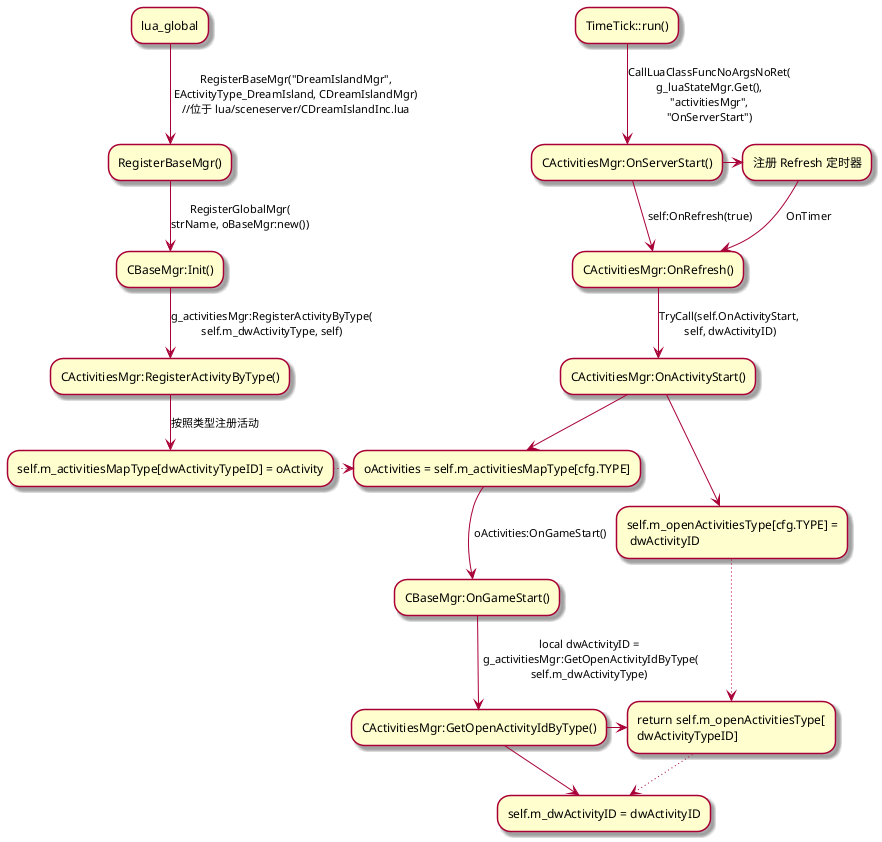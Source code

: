 @startuml ActivityInit
skin rose

' lua
lua_global -->[RegisterBaseMgr("DreamIslandMgr",\n EActivityType_DreamIsland, CDreamIslandMgr) \n//位于 lua/sceneserver/CDreamIslandInc.lua] "RegisterBaseMgr()" as RegBase
RegBase -->[RegisterGlobalMgr(\nstrName, oBaseMgr:new())] "CBaseMgr:Init()" as BaseMgrInit
BaseMgrInit -->[g_activitiesMgr:RegisterActivityByType(\nself.m_dwActivityType, self)] "CActivitiesMgr:RegisterActivityByType()" as RegActType
RegActType -->[按照类型注册活动] "self.m_activitiesMapType[dwActivityTypeID] = oActivity" as SetAct

"TimeTick::run()" -->[CallLuaClassFuncNoArgsNoRet(\ng_luaStateMgr.Get(),\n"activitiesMgr",\n"OnServerStart")] "CActivitiesMgr:OnServerStart()" as ActMgrStart
ActMgrStart -->[self:OnRefresh(true)] "CActivitiesMgr:OnRefresh()" as Ref
ActMgrStart -> "注册 Refresh 定时器" as RefTimer
RefTimer -->[OnTimer] Ref

Ref -->[TryCall(self.OnActivityStart,\n self, dwActivityID)] "CActivitiesMgr:OnActivityStart()" as ActStart
ActStart --> "self.m_openActivitiesType[cfg.TYPE] =\n dwActivityID" as SetOpenActID
ActStart --> "oActivities = self.m_activitiesMapType[cfg.TYPE]" as GetAct
SetAct .>GetAct
GetAct -->[oActivities:OnGameStart()] "CBaseMgr:OnGameStart()" as BaseStart

BaseStart -->[local dwActivityID =\n g_activitiesMgr:GetOpenActivityIdByType(\nself.m_dwActivityType)] "CActivitiesMgr:GetOpenActivityIdByType()" as GetType
GetType -> "return self.m_openActivitiesType[\ndwActivityTypeID]" as RetActID
SetOpenActID ..> RetActID
GetType --> "self.m_dwActivityID = dwActivityID" as SetID
RetActID ..> SetID


@enduml
